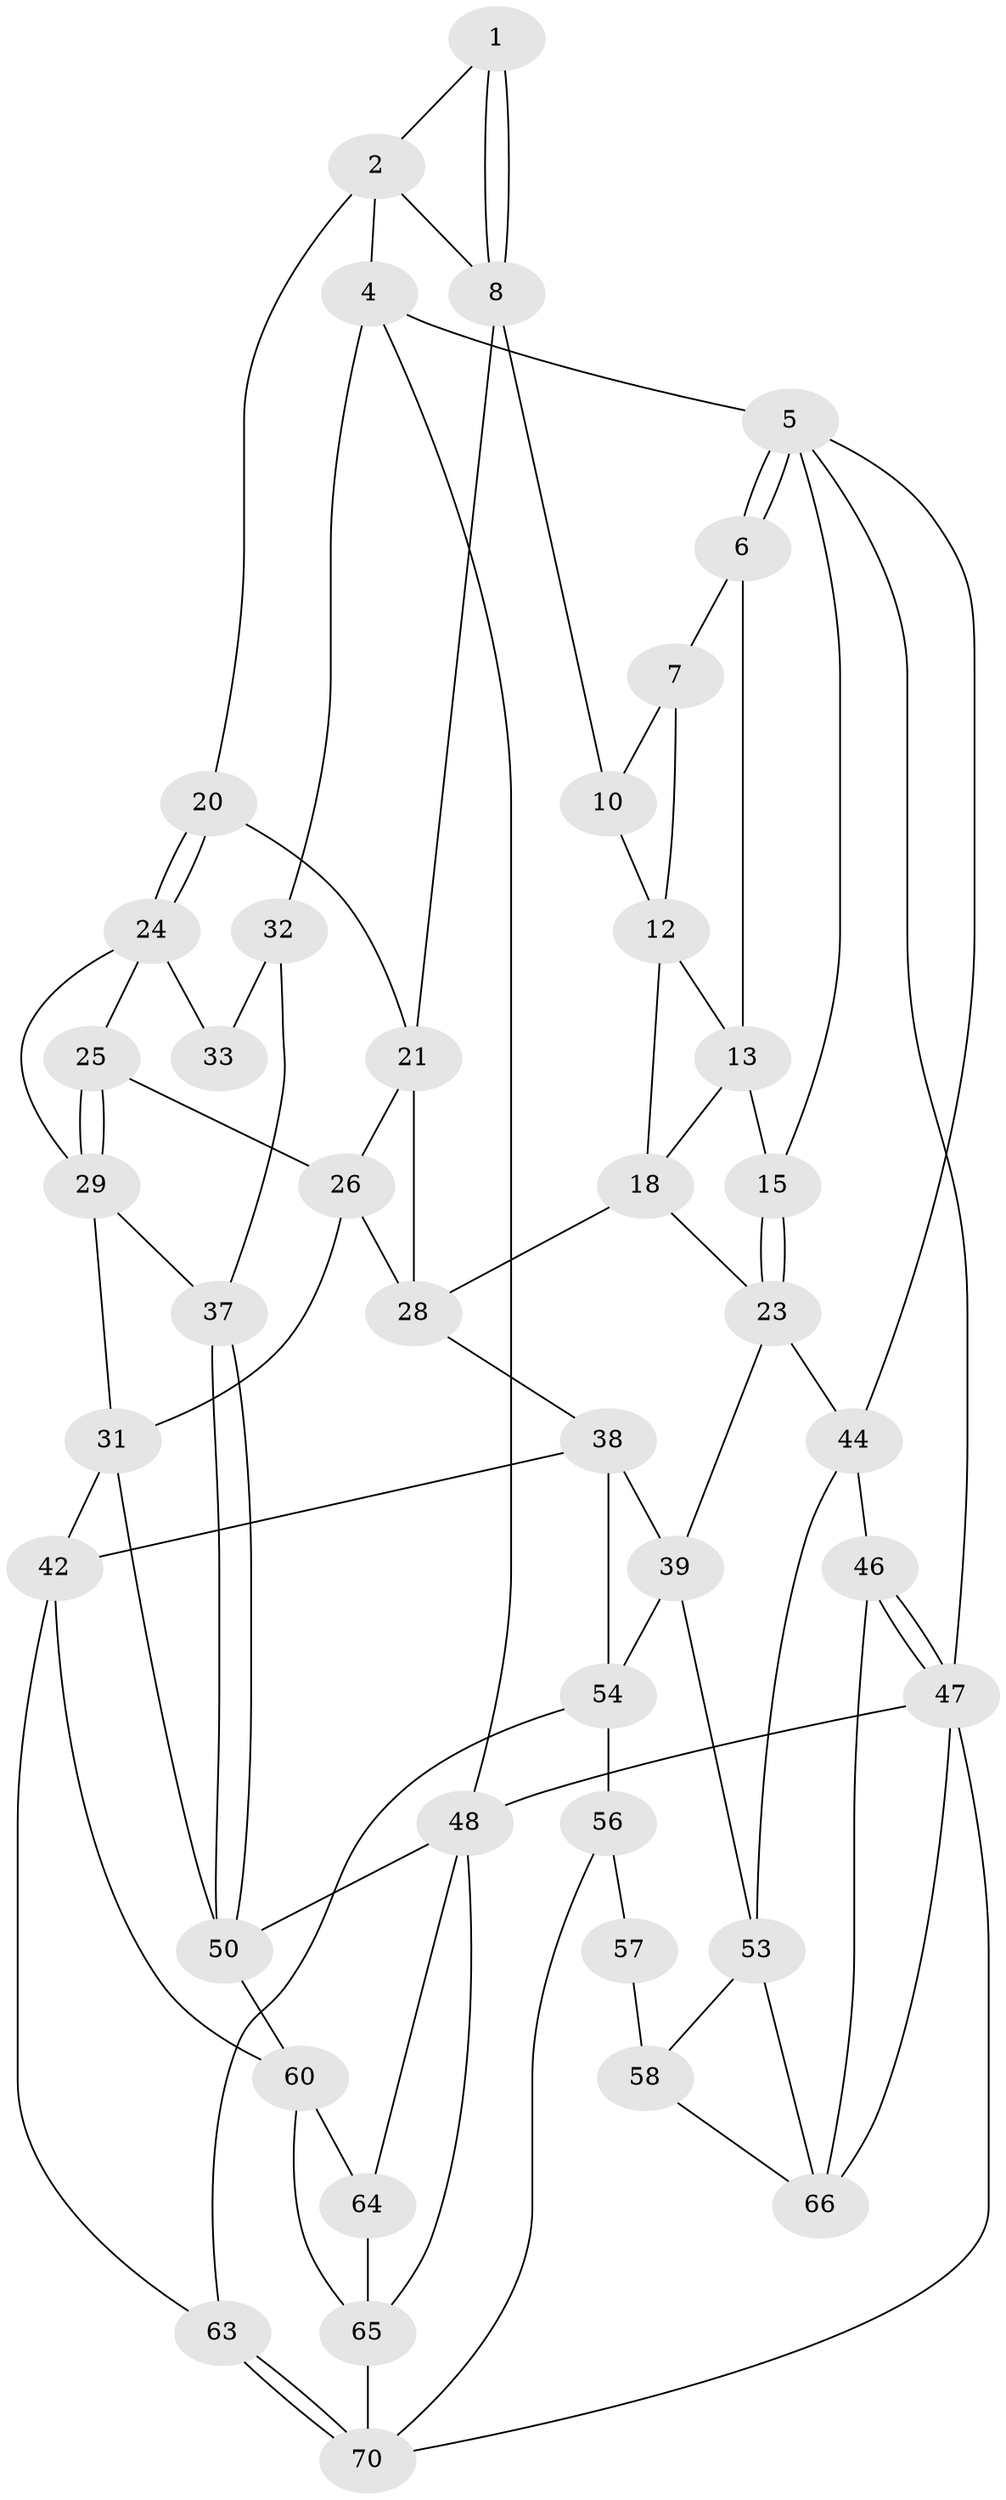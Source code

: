 // original degree distribution, {3: 0.02702702702702703, 4: 0.25675675675675674, 5: 0.4864864864864865, 6: 0.22972972972972974}
// Generated by graph-tools (version 1.1) at 2025/11/02/27/25 16:11:58]
// undirected, 43 vertices, 86 edges
graph export_dot {
graph [start="1"]
  node [color=gray90,style=filled];
  1 [pos="+0.5677573016596044+0"];
  2 [pos="+0.8532894369718368+0",super="+3"];
  4 [pos="+1+0"];
  5 [pos="+0+0",super="+16"];
  6 [pos="+0.3294234050796627+0"];
  7 [pos="+0.47850622727265807+0",super="+11"];
  8 [pos="+0.5929690826005396+0.09970074324649235",super="+9"];
  10 [pos="+0.5876063977250958+0.12264162901234142"];
  12 [pos="+0.4131566477264867+0.08536224032601125",super="+17"];
  13 [pos="+0.3423551652425595+0",super="+14"];
  15 [pos="+0.14268630522110698+0.07543408427746964"];
  18 [pos="+0.36235801059006995+0.23076482745692575",super="+19"];
  20 [pos="+0.9613160856820747+0"];
  21 [pos="+0.7473399893346757+0.07087140254578464",super="+22"];
  23 [pos="+0.2570494521958892+0.3141585995005841",super="+40"];
  24 [pos="+0.882249393651675+0.1269572923426976",super="+34"];
  25 [pos="+0.772711181830467+0.17953463275961187"];
  26 [pos="+0.7556167506849728+0.17459765105762062",super="+27"];
  28 [pos="+0.6333092882756334+0.25729600183513435",super="+35"];
  29 [pos="+0.8349960800805024+0.2492999818274684",super="+30"];
  31 [pos="+0.7272457184698254+0.36199872138539224",super="+41"];
  32 [pos="+1+0",super="+36"];
  33 [pos="+0.9150712052444102+0.2501735368942771"];
  37 [pos="+1+0.48386027103123425"];
  38 [pos="+0.4839633019200943+0.40591686532543875",super="+43"];
  39 [pos="+0.2018558545383601+0.45894362985444853",super="+52"];
  42 [pos="+0.613875451016918+0.5584390410964145",super="+62"];
  44 [pos="+0+0",super="+45"];
  46 [pos="+0+0.7930676333939958"];
  47 [pos="+0+1",super="+74"];
  48 [pos="+1+1",super="+49"];
  50 [pos="+1+0.6327155853611043",super="+51"];
  53 [pos="+0.14287241747971557+0.5230814501379685",super="+59"];
  54 [pos="+0.3655178295470694+0.6026594791735777",super="+55"];
  56 [pos="+0.34099030092265425+0.8101343327390667",super="+72"];
  57 [pos="+0.3351283561816359+0.8108367264246885",super="+71"];
  58 [pos="+0.2044723739946478+0.7778636698661894",super="+67"];
  60 [pos="+0.7757093223641632+0.7341378026195781",super="+61"];
  63 [pos="+0.5727123771889481+0.8227789681999891"];
  64 [pos="+0.8039311450646704+0.7607051930981338"];
  65 [pos="+0.8524082834138939+0.918166798935324",super="+69"];
  66 [pos="+0.07693109155904561+0.7729425090757308",super="+68"];
  70 [pos="+0.5836992217062024+1",super="+73"];
  1 -- 2;
  1 -- 8;
  1 -- 8;
  2 -- 8;
  2 -- 4;
  2 -- 20;
  4 -- 5;
  4 -- 32;
  4 -- 48;
  5 -- 6;
  5 -- 6;
  5 -- 47;
  5 -- 44;
  5 -- 15;
  6 -- 7;
  6 -- 13;
  7 -- 10;
  7 -- 12;
  8 -- 10;
  8 -- 21;
  10 -- 12;
  12 -- 13;
  12 -- 18;
  13 -- 15;
  13 -- 18;
  15 -- 23;
  15 -- 23;
  18 -- 23;
  18 -- 28;
  20 -- 21;
  20 -- 24;
  20 -- 24;
  21 -- 26;
  21 -- 28;
  23 -- 44;
  23 -- 39;
  24 -- 25;
  24 -- 33;
  24 -- 29;
  25 -- 26;
  25 -- 29;
  25 -- 29;
  26 -- 28;
  26 -- 31;
  28 -- 38;
  29 -- 37;
  29 -- 31;
  31 -- 42;
  31 -- 50;
  32 -- 33 [weight=2];
  32 -- 37;
  37 -- 50;
  37 -- 50;
  38 -- 39;
  38 -- 54;
  38 -- 42;
  39 -- 53;
  39 -- 54;
  42 -- 63;
  42 -- 60;
  44 -- 53;
  44 -- 46;
  46 -- 47;
  46 -- 47;
  46 -- 66;
  47 -- 48;
  47 -- 66;
  47 -- 70;
  48 -- 65;
  48 -- 50;
  48 -- 64;
  50 -- 60;
  53 -- 58;
  53 -- 66;
  54 -- 56;
  54 -- 63;
  56 -- 57 [weight=2];
  56 -- 70;
  57 -- 58 [weight=2];
  58 -- 66;
  60 -- 64;
  60 -- 65;
  63 -- 70;
  63 -- 70;
  64 -- 65;
  65 -- 70;
}
